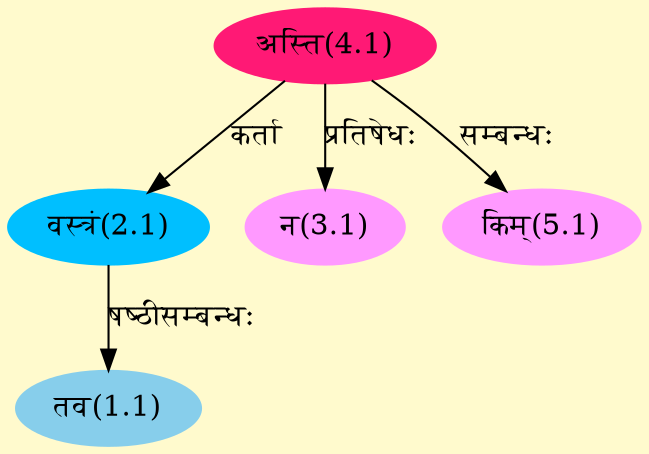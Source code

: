 digraph G{
rankdir=BT;
 compound=true;
 bgcolor="lemonchiffon1";
Node1_1 [style=filled, color="#87CEEB" label = "तव(1.1)"]
Node2_1 [style=filled, color="#00BFFF" label = "वस्त्रं(2.1)"]
Node4_1 [style=filled, color="#FF1975" label = "अस्ति(4.1)"]
Node3_1 [style=filled, color="#FF99FF" label = "न(3.1)"]
Node5_1 [style=filled, color="#FF99FF" label = "किम्(5.1)"]
/* Start of Relations section */

Node1_1 -> Node2_1 [  label="षष्ठीसम्बन्धः"  dir="back" ]
Node2_1 -> Node4_1 [  label="कर्ता"  dir="back" ]
Node3_1 -> Node4_1 [  label="प्रतिषेधः"  dir="back" ]
Node5_1 -> Node4_1 [  label="सम्बन्धः"  dir="back" ]
}
